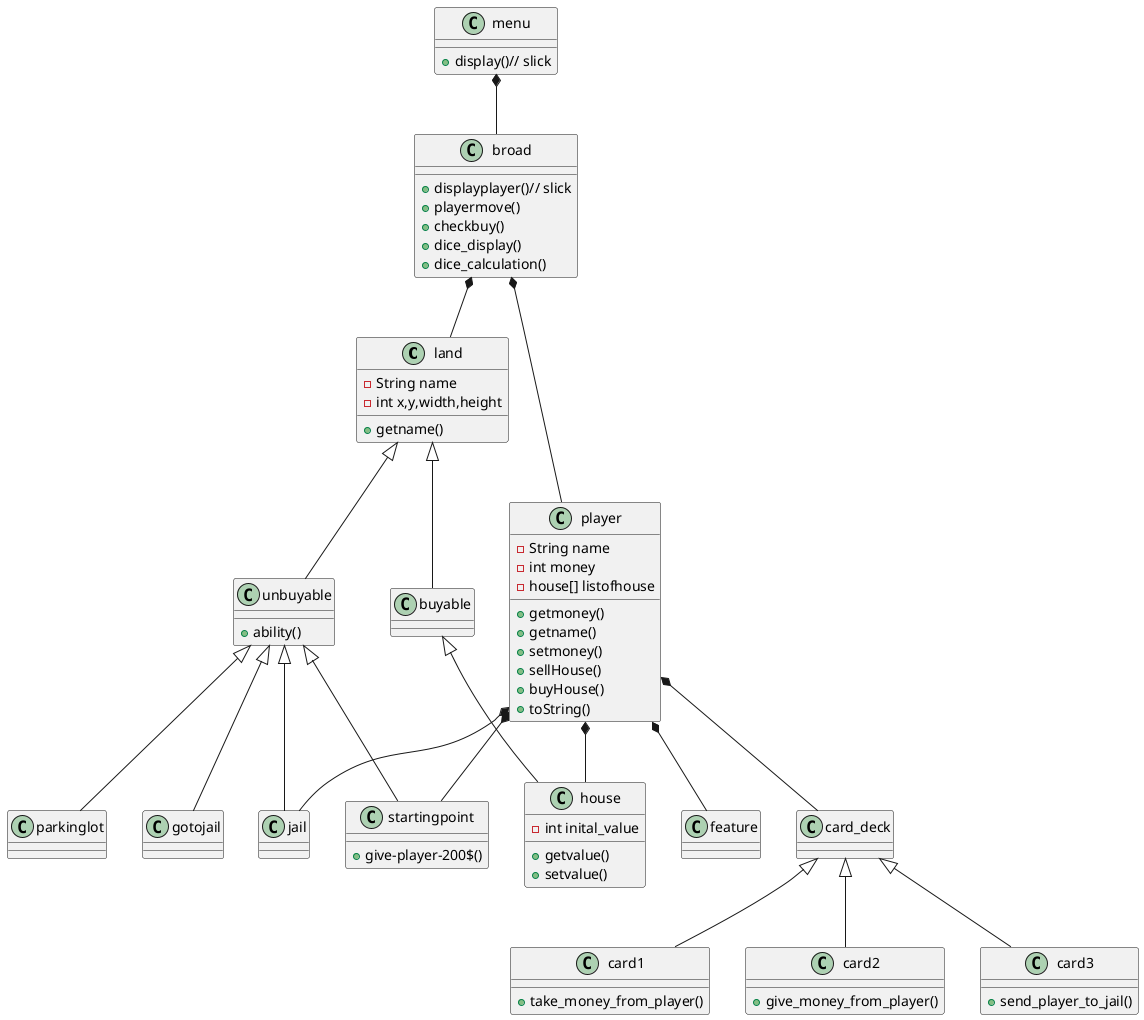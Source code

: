 @startuml
land <|-- buyable
buyable <|-- house
land <|-- unbuyable
unbuyable <|--parkinglot
unbuyable <|--jail
unbuyable <|--startingpoint
unbuyable <|--gotojail
broad *-- land

player *-- card_deck
player *-- house
player *-- jail
player *-- startingpoint
player *-- feature

menu*--broad
broad*-- player


card_deck <|-- card1
card_deck <|-- card2
card_deck <|-- card3


class parkinglot{

}

class card3{
+send_player_to_jail()
}

class card2{
+give_money_from_player()
}

class card1{
+take_money_from_player()

}
class land{
- String name
- int x,y,width,height

+getname()
}
class menu{
+display()// slick
}


class player{
- String name
-int money
- house[] listofhouse
+getmoney()
+getname()
+setmoney()
+sellHouse()
+buyHouse()
+toString()
}

class house{
- int inital_value
+getvalue()
+setvalue()
}


class startingpoint{
+give-player-200$()
}

class jail{

}

class broad{
+displayplayer()// slick
+playermove()
+checkbuy()
+dice_display()
+dice_calculation()
}
class unbuyable{
+ability()
}
@enduml